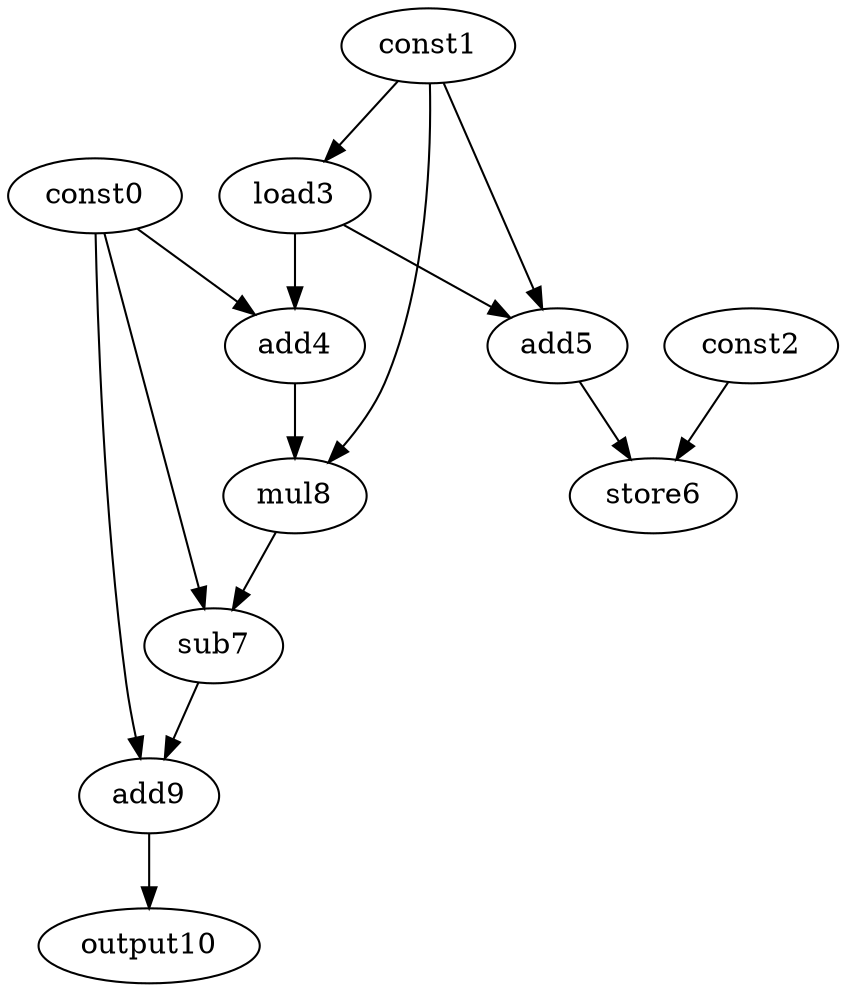 digraph G { 
const0[opcode=const]; 
const1[opcode=const]; 
const2[opcode=const]; 
load3[opcode=load]; 
add4[opcode=add]; 
add5[opcode=add]; 
store6[opcode=store]; 
sub7[opcode=sub]; 
mul8[opcode=mul]; 
add9[opcode=add]; 
output10[opcode=output]; 
const1->load3[operand=0];
const0->add4[operand=0];
load3->add4[operand=1];
const1->add5[operand=0];
load3->add5[operand=1];
const2->store6[operand=0];
add5->store6[operand=1];
const1->mul8[operand=0];
add4->mul8[operand=1];
mul8->sub7[operand=0];
const0->sub7[operand=1];
sub7->add9[operand=0];
const0->add9[operand=1];
add9->output10[operand=0];
}
